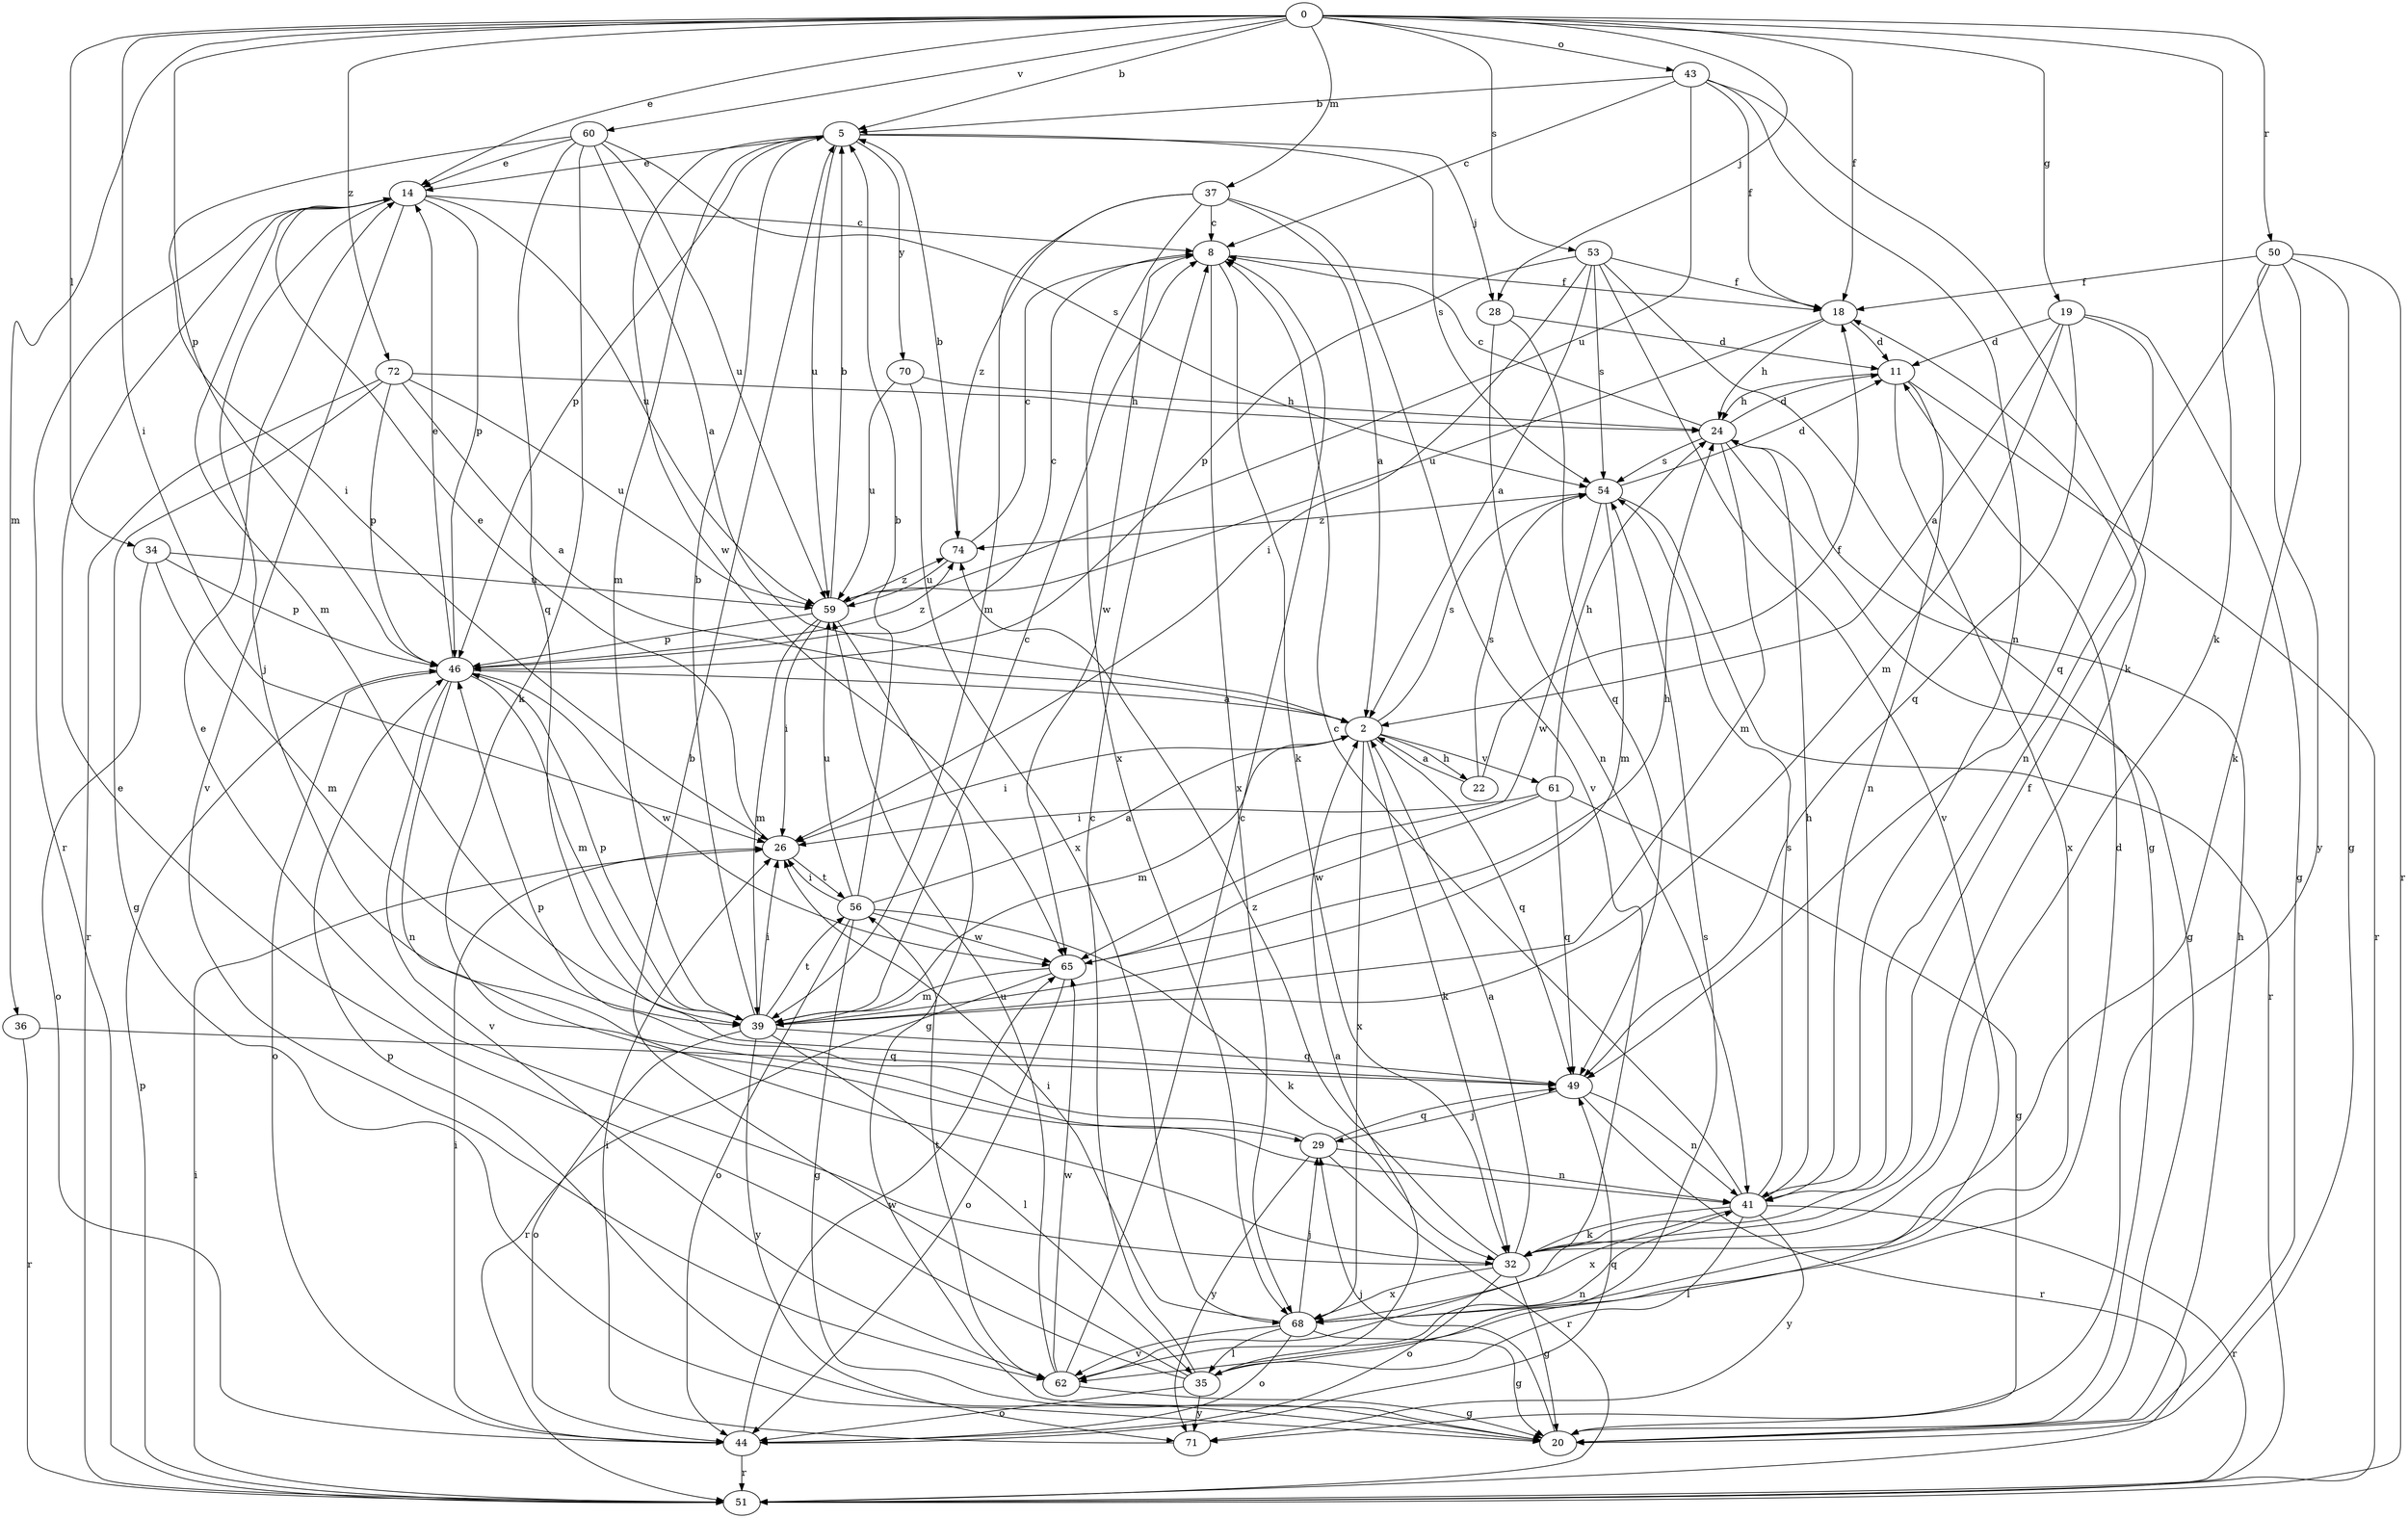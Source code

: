 strict digraph  {
0;
2;
5;
8;
11;
14;
18;
19;
20;
22;
24;
26;
28;
29;
32;
34;
35;
36;
37;
39;
41;
43;
44;
46;
49;
50;
51;
53;
54;
56;
59;
60;
61;
62;
65;
68;
70;
71;
72;
74;
0 -> 5  [label=b];
0 -> 14  [label=e];
0 -> 18  [label=f];
0 -> 19  [label=g];
0 -> 26  [label=i];
0 -> 28  [label=j];
0 -> 32  [label=k];
0 -> 34  [label=l];
0 -> 36  [label=m];
0 -> 37  [label=m];
0 -> 43  [label=o];
0 -> 46  [label=p];
0 -> 50  [label=r];
0 -> 53  [label=s];
0 -> 60  [label=v];
0 -> 72  [label=z];
2 -> 22  [label=h];
2 -> 26  [label=i];
2 -> 32  [label=k];
2 -> 39  [label=m];
2 -> 49  [label=q];
2 -> 54  [label=s];
2 -> 61  [label=v];
2 -> 68  [label=x];
5 -> 14  [label=e];
5 -> 28  [label=j];
5 -> 39  [label=m];
5 -> 46  [label=p];
5 -> 54  [label=s];
5 -> 59  [label=u];
5 -> 65  [label=w];
5 -> 70  [label=y];
8 -> 18  [label=f];
8 -> 32  [label=k];
8 -> 65  [label=w];
8 -> 68  [label=x];
11 -> 24  [label=h];
11 -> 41  [label=n];
11 -> 51  [label=r];
11 -> 68  [label=x];
14 -> 8  [label=c];
14 -> 29  [label=j];
14 -> 39  [label=m];
14 -> 46  [label=p];
14 -> 51  [label=r];
14 -> 59  [label=u];
14 -> 62  [label=v];
18 -> 11  [label=d];
18 -> 24  [label=h];
18 -> 59  [label=u];
19 -> 2  [label=a];
19 -> 11  [label=d];
19 -> 20  [label=g];
19 -> 39  [label=m];
19 -> 41  [label=n];
19 -> 49  [label=q];
20 -> 24  [label=h];
20 -> 29  [label=j];
20 -> 46  [label=p];
22 -> 2  [label=a];
22 -> 18  [label=f];
22 -> 54  [label=s];
24 -> 8  [label=c];
24 -> 11  [label=d];
24 -> 20  [label=g];
24 -> 39  [label=m];
24 -> 54  [label=s];
26 -> 14  [label=e];
26 -> 56  [label=t];
28 -> 11  [label=d];
28 -> 41  [label=n];
28 -> 49  [label=q];
29 -> 41  [label=n];
29 -> 46  [label=p];
29 -> 49  [label=q];
29 -> 51  [label=r];
29 -> 71  [label=y];
32 -> 2  [label=a];
32 -> 14  [label=e];
32 -> 18  [label=f];
32 -> 20  [label=g];
32 -> 44  [label=o];
32 -> 68  [label=x];
32 -> 74  [label=z];
34 -> 39  [label=m];
34 -> 44  [label=o];
34 -> 46  [label=p];
34 -> 59  [label=u];
35 -> 2  [label=a];
35 -> 5  [label=b];
35 -> 8  [label=c];
35 -> 14  [label=e];
35 -> 44  [label=o];
35 -> 54  [label=s];
35 -> 71  [label=y];
36 -> 49  [label=q];
36 -> 51  [label=r];
37 -> 2  [label=a];
37 -> 8  [label=c];
37 -> 39  [label=m];
37 -> 62  [label=v];
37 -> 68  [label=x];
37 -> 74  [label=z];
39 -> 5  [label=b];
39 -> 8  [label=c];
39 -> 26  [label=i];
39 -> 35  [label=l];
39 -> 44  [label=o];
39 -> 46  [label=p];
39 -> 49  [label=q];
39 -> 56  [label=t];
39 -> 71  [label=y];
41 -> 8  [label=c];
41 -> 24  [label=h];
41 -> 32  [label=k];
41 -> 35  [label=l];
41 -> 51  [label=r];
41 -> 54  [label=s];
41 -> 68  [label=x];
41 -> 71  [label=y];
43 -> 5  [label=b];
43 -> 8  [label=c];
43 -> 18  [label=f];
43 -> 32  [label=k];
43 -> 41  [label=n];
43 -> 59  [label=u];
44 -> 26  [label=i];
44 -> 49  [label=q];
44 -> 51  [label=r];
44 -> 65  [label=w];
46 -> 2  [label=a];
46 -> 8  [label=c];
46 -> 14  [label=e];
46 -> 39  [label=m];
46 -> 41  [label=n];
46 -> 44  [label=o];
46 -> 62  [label=v];
46 -> 65  [label=w];
46 -> 74  [label=z];
49 -> 29  [label=j];
49 -> 41  [label=n];
49 -> 51  [label=r];
50 -> 18  [label=f];
50 -> 20  [label=g];
50 -> 32  [label=k];
50 -> 49  [label=q];
50 -> 51  [label=r];
50 -> 71  [label=y];
51 -> 26  [label=i];
51 -> 46  [label=p];
53 -> 2  [label=a];
53 -> 18  [label=f];
53 -> 20  [label=g];
53 -> 26  [label=i];
53 -> 46  [label=p];
53 -> 54  [label=s];
53 -> 62  [label=v];
54 -> 11  [label=d];
54 -> 39  [label=m];
54 -> 51  [label=r];
54 -> 65  [label=w];
54 -> 74  [label=z];
56 -> 2  [label=a];
56 -> 5  [label=b];
56 -> 20  [label=g];
56 -> 26  [label=i];
56 -> 32  [label=k];
56 -> 44  [label=o];
56 -> 59  [label=u];
56 -> 65  [label=w];
59 -> 5  [label=b];
59 -> 20  [label=g];
59 -> 26  [label=i];
59 -> 39  [label=m];
59 -> 46  [label=p];
59 -> 74  [label=z];
60 -> 2  [label=a];
60 -> 14  [label=e];
60 -> 26  [label=i];
60 -> 32  [label=k];
60 -> 49  [label=q];
60 -> 54  [label=s];
60 -> 59  [label=u];
61 -> 20  [label=g];
61 -> 24  [label=h];
61 -> 26  [label=i];
61 -> 49  [label=q];
61 -> 65  [label=w];
62 -> 8  [label=c];
62 -> 20  [label=g];
62 -> 41  [label=n];
62 -> 56  [label=t];
62 -> 59  [label=u];
62 -> 65  [label=w];
65 -> 24  [label=h];
65 -> 39  [label=m];
65 -> 44  [label=o];
65 -> 51  [label=r];
68 -> 11  [label=d];
68 -> 20  [label=g];
68 -> 26  [label=i];
68 -> 29  [label=j];
68 -> 35  [label=l];
68 -> 44  [label=o];
68 -> 62  [label=v];
70 -> 24  [label=h];
70 -> 59  [label=u];
70 -> 68  [label=x];
71 -> 26  [label=i];
72 -> 2  [label=a];
72 -> 20  [label=g];
72 -> 24  [label=h];
72 -> 46  [label=p];
72 -> 51  [label=r];
72 -> 59  [label=u];
74 -> 5  [label=b];
74 -> 8  [label=c];
74 -> 59  [label=u];
}

